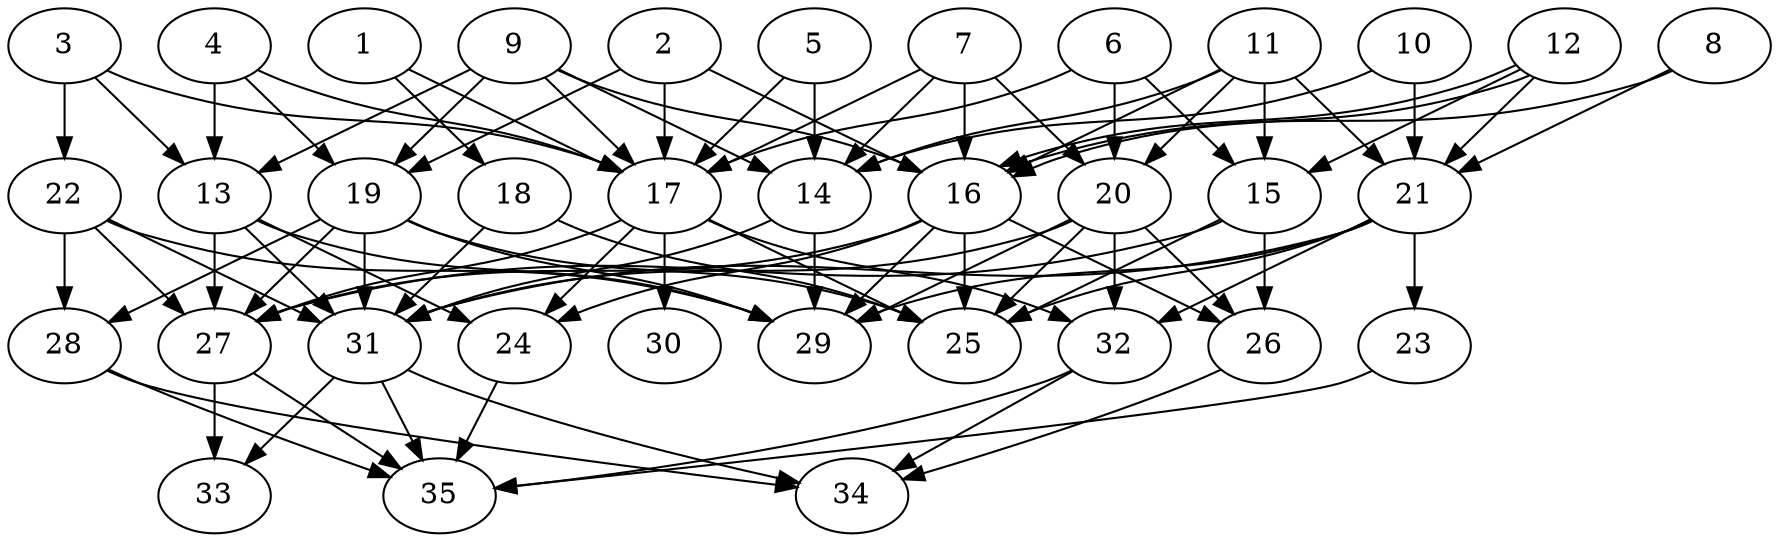// DAG automatically generated by daggen at Thu Oct  3 14:05:36 2019
// ./daggen --dot -n 35 --ccr 0.5 --fat 0.7 --regular 0.7 --density 0.7 --mindata 5242880 --maxdata 52428800 
digraph G {
  1 [size="85037056", alpha="0.07", expect_size="42518528"] 
  1 -> 17 [size ="42518528"]
  1 -> 18 [size ="42518528"]
  2 [size="74016768", alpha="0.16", expect_size="37008384"] 
  2 -> 16 [size ="37008384"]
  2 -> 17 [size ="37008384"]
  2 -> 19 [size ="37008384"]
  3 [size="31170560", alpha="0.19", expect_size="15585280"] 
  3 -> 13 [size ="15585280"]
  3 -> 17 [size ="15585280"]
  3 -> 22 [size ="15585280"]
  4 [size="27906048", alpha="0.17", expect_size="13953024"] 
  4 -> 13 [size ="13953024"]
  4 -> 17 [size ="13953024"]
  4 -> 19 [size ="13953024"]
  5 [size="29102080", alpha="0.16", expect_size="14551040"] 
  5 -> 14 [size ="14551040"]
  5 -> 17 [size ="14551040"]
  6 [size="76355584", alpha="0.17", expect_size="38177792"] 
  6 -> 15 [size ="38177792"]
  6 -> 17 [size ="38177792"]
  6 -> 20 [size ="38177792"]
  7 [size="41119744", alpha="0.13", expect_size="20559872"] 
  7 -> 14 [size ="20559872"]
  7 -> 16 [size ="20559872"]
  7 -> 17 [size ="20559872"]
  7 -> 20 [size ="20559872"]
  8 [size="52142080", alpha="0.07", expect_size="26071040"] 
  8 -> 16 [size ="26071040"]
  8 -> 21 [size ="26071040"]
  9 [size="23472128", alpha="0.17", expect_size="11736064"] 
  9 -> 13 [size ="11736064"]
  9 -> 14 [size ="11736064"]
  9 -> 16 [size ="11736064"]
  9 -> 17 [size ="11736064"]
  9 -> 19 [size ="11736064"]
  10 [size="77297664", alpha="0.03", expect_size="38648832"] 
  10 -> 14 [size ="38648832"]
  10 -> 21 [size ="38648832"]
  11 [size="72124416", alpha="0.14", expect_size="36062208"] 
  11 -> 14 [size ="36062208"]
  11 -> 15 [size ="36062208"]
  11 -> 16 [size ="36062208"]
  11 -> 20 [size ="36062208"]
  11 -> 21 [size ="36062208"]
  12 [size="103360512", alpha="0.09", expect_size="51680256"] 
  12 -> 15 [size ="51680256"]
  12 -> 16 [size ="51680256"]
  12 -> 16 [size ="51680256"]
  12 -> 21 [size ="51680256"]
  13 [size="84310016", alpha="0.12", expect_size="42155008"] 
  13 -> 24 [size ="42155008"]
  13 -> 27 [size ="42155008"]
  13 -> 29 [size ="42155008"]
  13 -> 31 [size ="42155008"]
  14 [size="79968256", alpha="0.11", expect_size="39984128"] 
  14 -> 29 [size ="39984128"]
  14 -> 31 [size ="39984128"]
  15 [size="64204800", alpha="0.04", expect_size="32102400"] 
  15 -> 25 [size ="32102400"]
  15 -> 26 [size ="32102400"]
  15 -> 27 [size ="32102400"]
  16 [size="44404736", alpha="0.17", expect_size="22202368"] 
  16 -> 24 [size ="22202368"]
  16 -> 25 [size ="22202368"]
  16 -> 26 [size ="22202368"]
  16 -> 27 [size ="22202368"]
  16 -> 29 [size ="22202368"]
  17 [size="28702720", alpha="0.06", expect_size="14351360"] 
  17 -> 24 [size ="14351360"]
  17 -> 25 [size ="14351360"]
  17 -> 27 [size ="14351360"]
  17 -> 30 [size ="14351360"]
  17 -> 32 [size ="14351360"]
  18 [size="90531840", alpha="0.08", expect_size="45265920"] 
  18 -> 25 [size ="45265920"]
  18 -> 31 [size ="45265920"]
  19 [size="26980352", alpha="0.05", expect_size="13490176"] 
  19 -> 25 [size ="13490176"]
  19 -> 27 [size ="13490176"]
  19 -> 28 [size ="13490176"]
  19 -> 29 [size ="13490176"]
  19 -> 31 [size ="13490176"]
  20 [size="15159296", alpha="0.08", expect_size="7579648"] 
  20 -> 25 [size ="7579648"]
  20 -> 26 [size ="7579648"]
  20 -> 29 [size ="7579648"]
  20 -> 31 [size ="7579648"]
  20 -> 32 [size ="7579648"]
  21 [size="28172288", alpha="0.07", expect_size="14086144"] 
  21 -> 23 [size ="14086144"]
  21 -> 25 [size ="14086144"]
  21 -> 29 [size ="14086144"]
  21 -> 31 [size ="14086144"]
  21 -> 32 [size ="14086144"]
  22 [size="92047360", alpha="0.00", expect_size="46023680"] 
  22 -> 27 [size ="46023680"]
  22 -> 28 [size ="46023680"]
  22 -> 29 [size ="46023680"]
  22 -> 31 [size ="46023680"]
  23 [size="42418176", alpha="0.17", expect_size="21209088"] 
  23 -> 35 [size ="21209088"]
  24 [size="97318912", alpha="0.18", expect_size="48659456"] 
  24 -> 35 [size ="48659456"]
  25 [size="53743616", alpha="0.03", expect_size="26871808"] 
  26 [size="72718336", alpha="0.01", expect_size="36359168"] 
  26 -> 34 [size ="36359168"]
  27 [size="60860416", alpha="0.07", expect_size="30430208"] 
  27 -> 33 [size ="30430208"]
  27 -> 35 [size ="30430208"]
  28 [size="89139200", alpha="0.01", expect_size="44569600"] 
  28 -> 34 [size ="44569600"]
  28 -> 35 [size ="44569600"]
  29 [size="33505280", alpha="0.17", expect_size="16752640"] 
  30 [size="55762944", alpha="0.08", expect_size="27881472"] 
  31 [size="94226432", alpha="0.12", expect_size="47113216"] 
  31 -> 33 [size ="47113216"]
  31 -> 34 [size ="47113216"]
  31 -> 35 [size ="47113216"]
  32 [size="34703360", alpha="0.16", expect_size="17351680"] 
  32 -> 34 [size ="17351680"]
  32 -> 35 [size ="17351680"]
  33 [size="35100672", alpha="0.15", expect_size="17550336"] 
  34 [size="21731328", alpha="0.09", expect_size="10865664"] 
  35 [size="12015616", alpha="0.15", expect_size="6007808"] 
}
